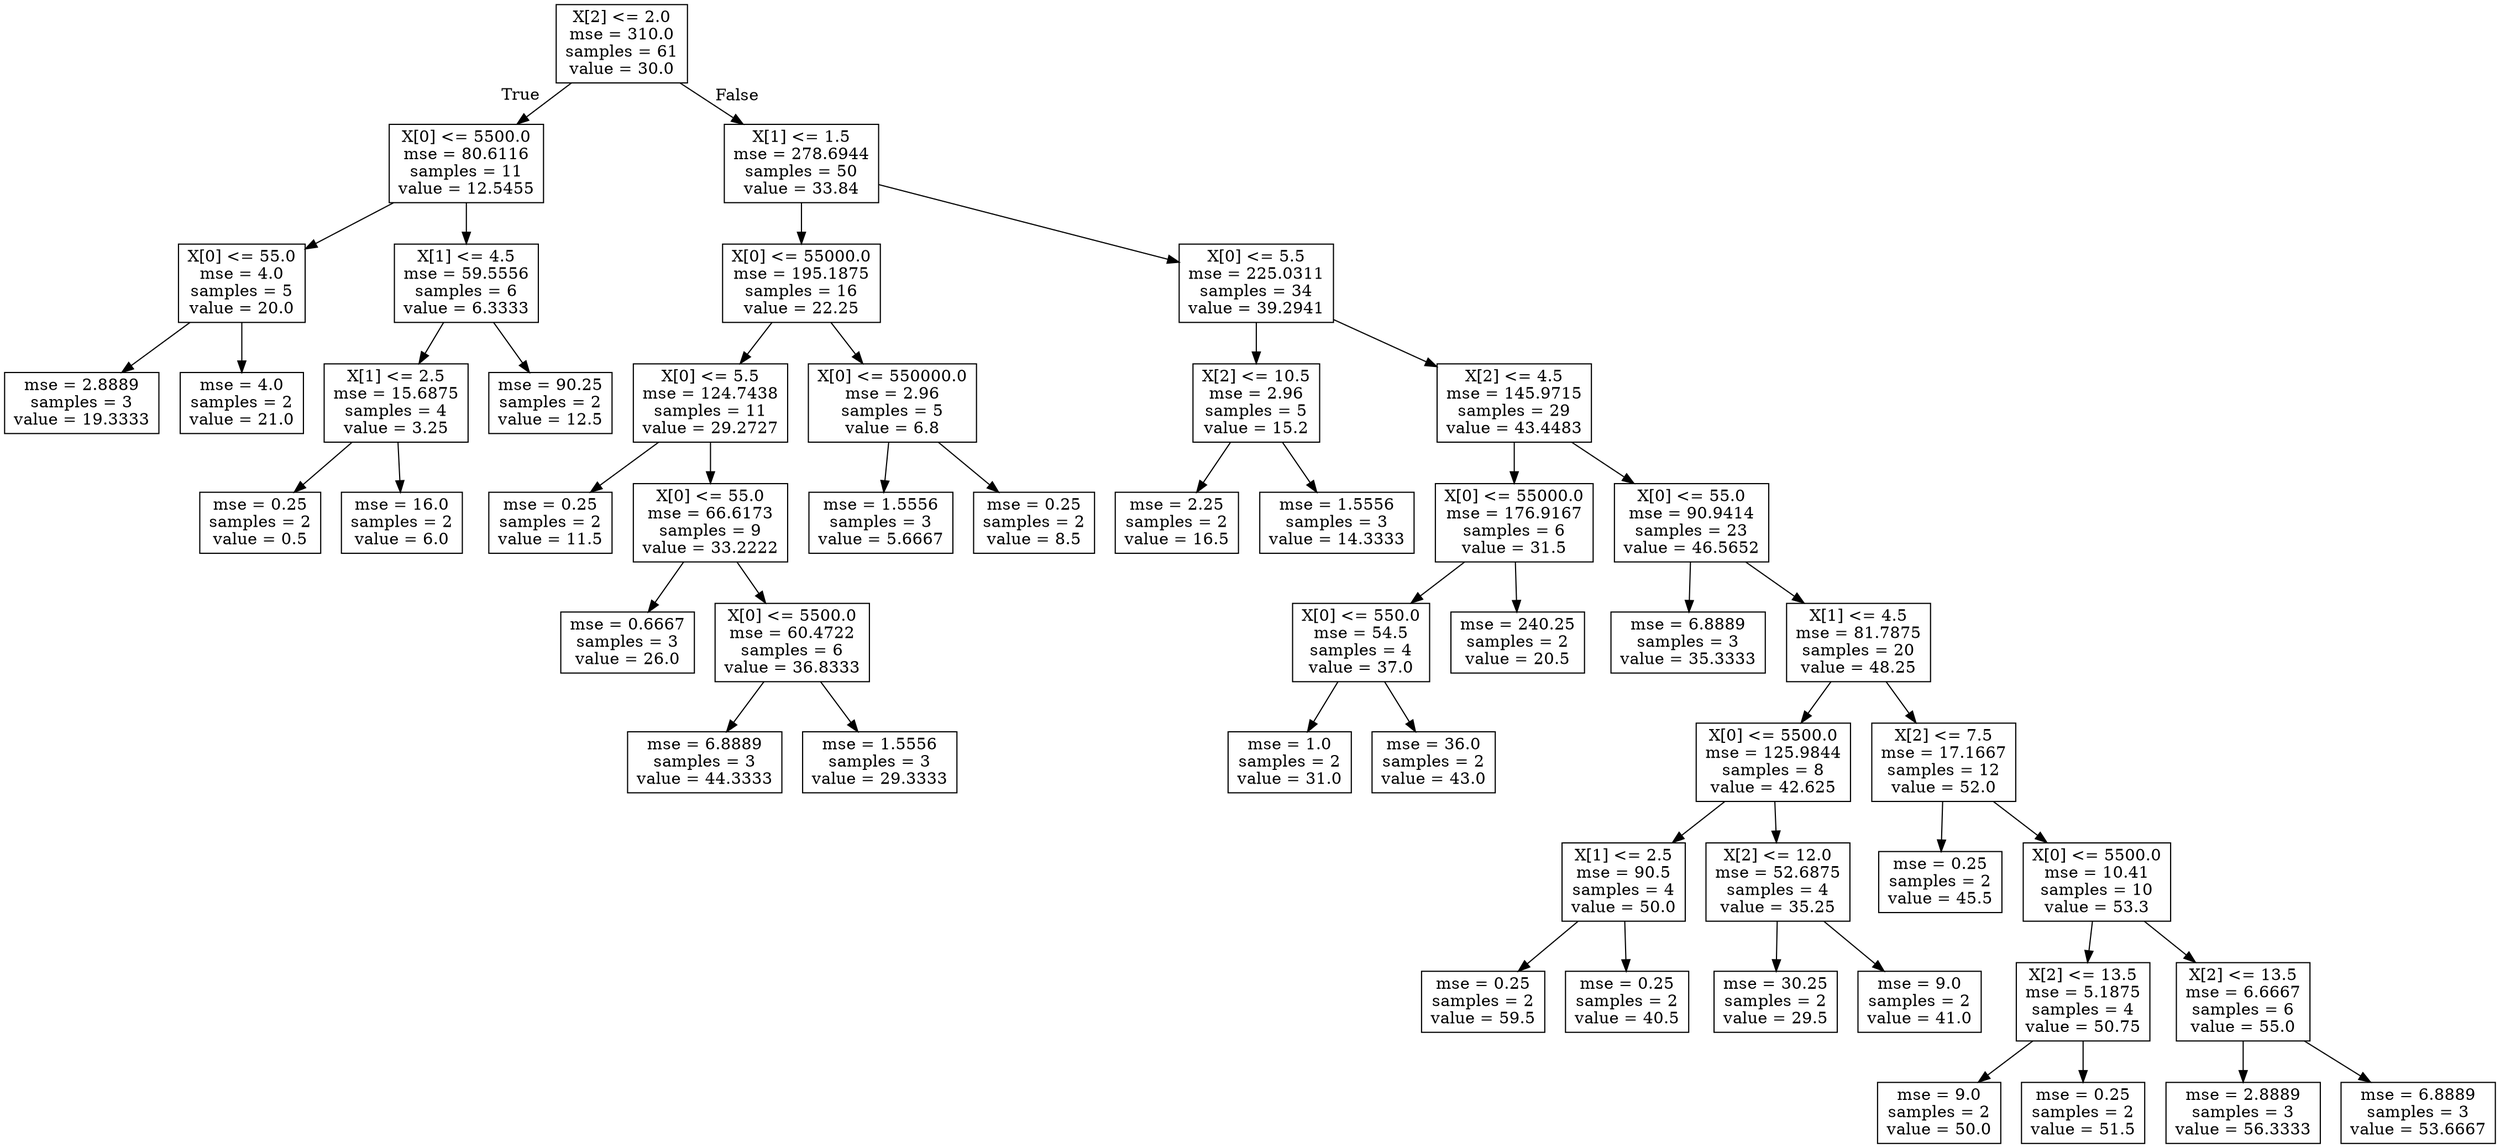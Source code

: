 digraph Tree {
node [shape=box] ;
0 [label="X[2] <= 2.0\nmse = 310.0\nsamples = 61\nvalue = 30.0"] ;
1 [label="X[0] <= 5500.0\nmse = 80.6116\nsamples = 11\nvalue = 12.5455"] ;
0 -> 1 [labeldistance=2.5, labelangle=45, headlabel="True"] ;
2 [label="X[0] <= 55.0\nmse = 4.0\nsamples = 5\nvalue = 20.0"] ;
1 -> 2 ;
3 [label="mse = 2.8889\nsamples = 3\nvalue = 19.3333"] ;
2 -> 3 ;
4 [label="mse = 4.0\nsamples = 2\nvalue = 21.0"] ;
2 -> 4 ;
5 [label="X[1] <= 4.5\nmse = 59.5556\nsamples = 6\nvalue = 6.3333"] ;
1 -> 5 ;
6 [label="X[1] <= 2.5\nmse = 15.6875\nsamples = 4\nvalue = 3.25"] ;
5 -> 6 ;
7 [label="mse = 0.25\nsamples = 2\nvalue = 0.5"] ;
6 -> 7 ;
8 [label="mse = 16.0\nsamples = 2\nvalue = 6.0"] ;
6 -> 8 ;
9 [label="mse = 90.25\nsamples = 2\nvalue = 12.5"] ;
5 -> 9 ;
10 [label="X[1] <= 1.5\nmse = 278.6944\nsamples = 50\nvalue = 33.84"] ;
0 -> 10 [labeldistance=2.5, labelangle=-45, headlabel="False"] ;
11 [label="X[0] <= 55000.0\nmse = 195.1875\nsamples = 16\nvalue = 22.25"] ;
10 -> 11 ;
12 [label="X[0] <= 5.5\nmse = 124.7438\nsamples = 11\nvalue = 29.2727"] ;
11 -> 12 ;
13 [label="mse = 0.25\nsamples = 2\nvalue = 11.5"] ;
12 -> 13 ;
14 [label="X[0] <= 55.0\nmse = 66.6173\nsamples = 9\nvalue = 33.2222"] ;
12 -> 14 ;
15 [label="mse = 0.6667\nsamples = 3\nvalue = 26.0"] ;
14 -> 15 ;
16 [label="X[0] <= 5500.0\nmse = 60.4722\nsamples = 6\nvalue = 36.8333"] ;
14 -> 16 ;
17 [label="mse = 6.8889\nsamples = 3\nvalue = 44.3333"] ;
16 -> 17 ;
18 [label="mse = 1.5556\nsamples = 3\nvalue = 29.3333"] ;
16 -> 18 ;
19 [label="X[0] <= 550000.0\nmse = 2.96\nsamples = 5\nvalue = 6.8"] ;
11 -> 19 ;
20 [label="mse = 1.5556\nsamples = 3\nvalue = 5.6667"] ;
19 -> 20 ;
21 [label="mse = 0.25\nsamples = 2\nvalue = 8.5"] ;
19 -> 21 ;
22 [label="X[0] <= 5.5\nmse = 225.0311\nsamples = 34\nvalue = 39.2941"] ;
10 -> 22 ;
23 [label="X[2] <= 10.5\nmse = 2.96\nsamples = 5\nvalue = 15.2"] ;
22 -> 23 ;
24 [label="mse = 2.25\nsamples = 2\nvalue = 16.5"] ;
23 -> 24 ;
25 [label="mse = 1.5556\nsamples = 3\nvalue = 14.3333"] ;
23 -> 25 ;
26 [label="X[2] <= 4.5\nmse = 145.9715\nsamples = 29\nvalue = 43.4483"] ;
22 -> 26 ;
27 [label="X[0] <= 55000.0\nmse = 176.9167\nsamples = 6\nvalue = 31.5"] ;
26 -> 27 ;
28 [label="X[0] <= 550.0\nmse = 54.5\nsamples = 4\nvalue = 37.0"] ;
27 -> 28 ;
29 [label="mse = 1.0\nsamples = 2\nvalue = 31.0"] ;
28 -> 29 ;
30 [label="mse = 36.0\nsamples = 2\nvalue = 43.0"] ;
28 -> 30 ;
31 [label="mse = 240.25\nsamples = 2\nvalue = 20.5"] ;
27 -> 31 ;
32 [label="X[0] <= 55.0\nmse = 90.9414\nsamples = 23\nvalue = 46.5652"] ;
26 -> 32 ;
33 [label="mse = 6.8889\nsamples = 3\nvalue = 35.3333"] ;
32 -> 33 ;
34 [label="X[1] <= 4.5\nmse = 81.7875\nsamples = 20\nvalue = 48.25"] ;
32 -> 34 ;
35 [label="X[0] <= 5500.0\nmse = 125.9844\nsamples = 8\nvalue = 42.625"] ;
34 -> 35 ;
36 [label="X[1] <= 2.5\nmse = 90.5\nsamples = 4\nvalue = 50.0"] ;
35 -> 36 ;
37 [label="mse = 0.25\nsamples = 2\nvalue = 59.5"] ;
36 -> 37 ;
38 [label="mse = 0.25\nsamples = 2\nvalue = 40.5"] ;
36 -> 38 ;
39 [label="X[2] <= 12.0\nmse = 52.6875\nsamples = 4\nvalue = 35.25"] ;
35 -> 39 ;
40 [label="mse = 30.25\nsamples = 2\nvalue = 29.5"] ;
39 -> 40 ;
41 [label="mse = 9.0\nsamples = 2\nvalue = 41.0"] ;
39 -> 41 ;
42 [label="X[2] <= 7.5\nmse = 17.1667\nsamples = 12\nvalue = 52.0"] ;
34 -> 42 ;
43 [label="mse = 0.25\nsamples = 2\nvalue = 45.5"] ;
42 -> 43 ;
44 [label="X[0] <= 5500.0\nmse = 10.41\nsamples = 10\nvalue = 53.3"] ;
42 -> 44 ;
45 [label="X[2] <= 13.5\nmse = 5.1875\nsamples = 4\nvalue = 50.75"] ;
44 -> 45 ;
46 [label="mse = 9.0\nsamples = 2\nvalue = 50.0"] ;
45 -> 46 ;
47 [label="mse = 0.25\nsamples = 2\nvalue = 51.5"] ;
45 -> 47 ;
48 [label="X[2] <= 13.5\nmse = 6.6667\nsamples = 6\nvalue = 55.0"] ;
44 -> 48 ;
49 [label="mse = 2.8889\nsamples = 3\nvalue = 56.3333"] ;
48 -> 49 ;
50 [label="mse = 6.8889\nsamples = 3\nvalue = 53.6667"] ;
48 -> 50 ;
}